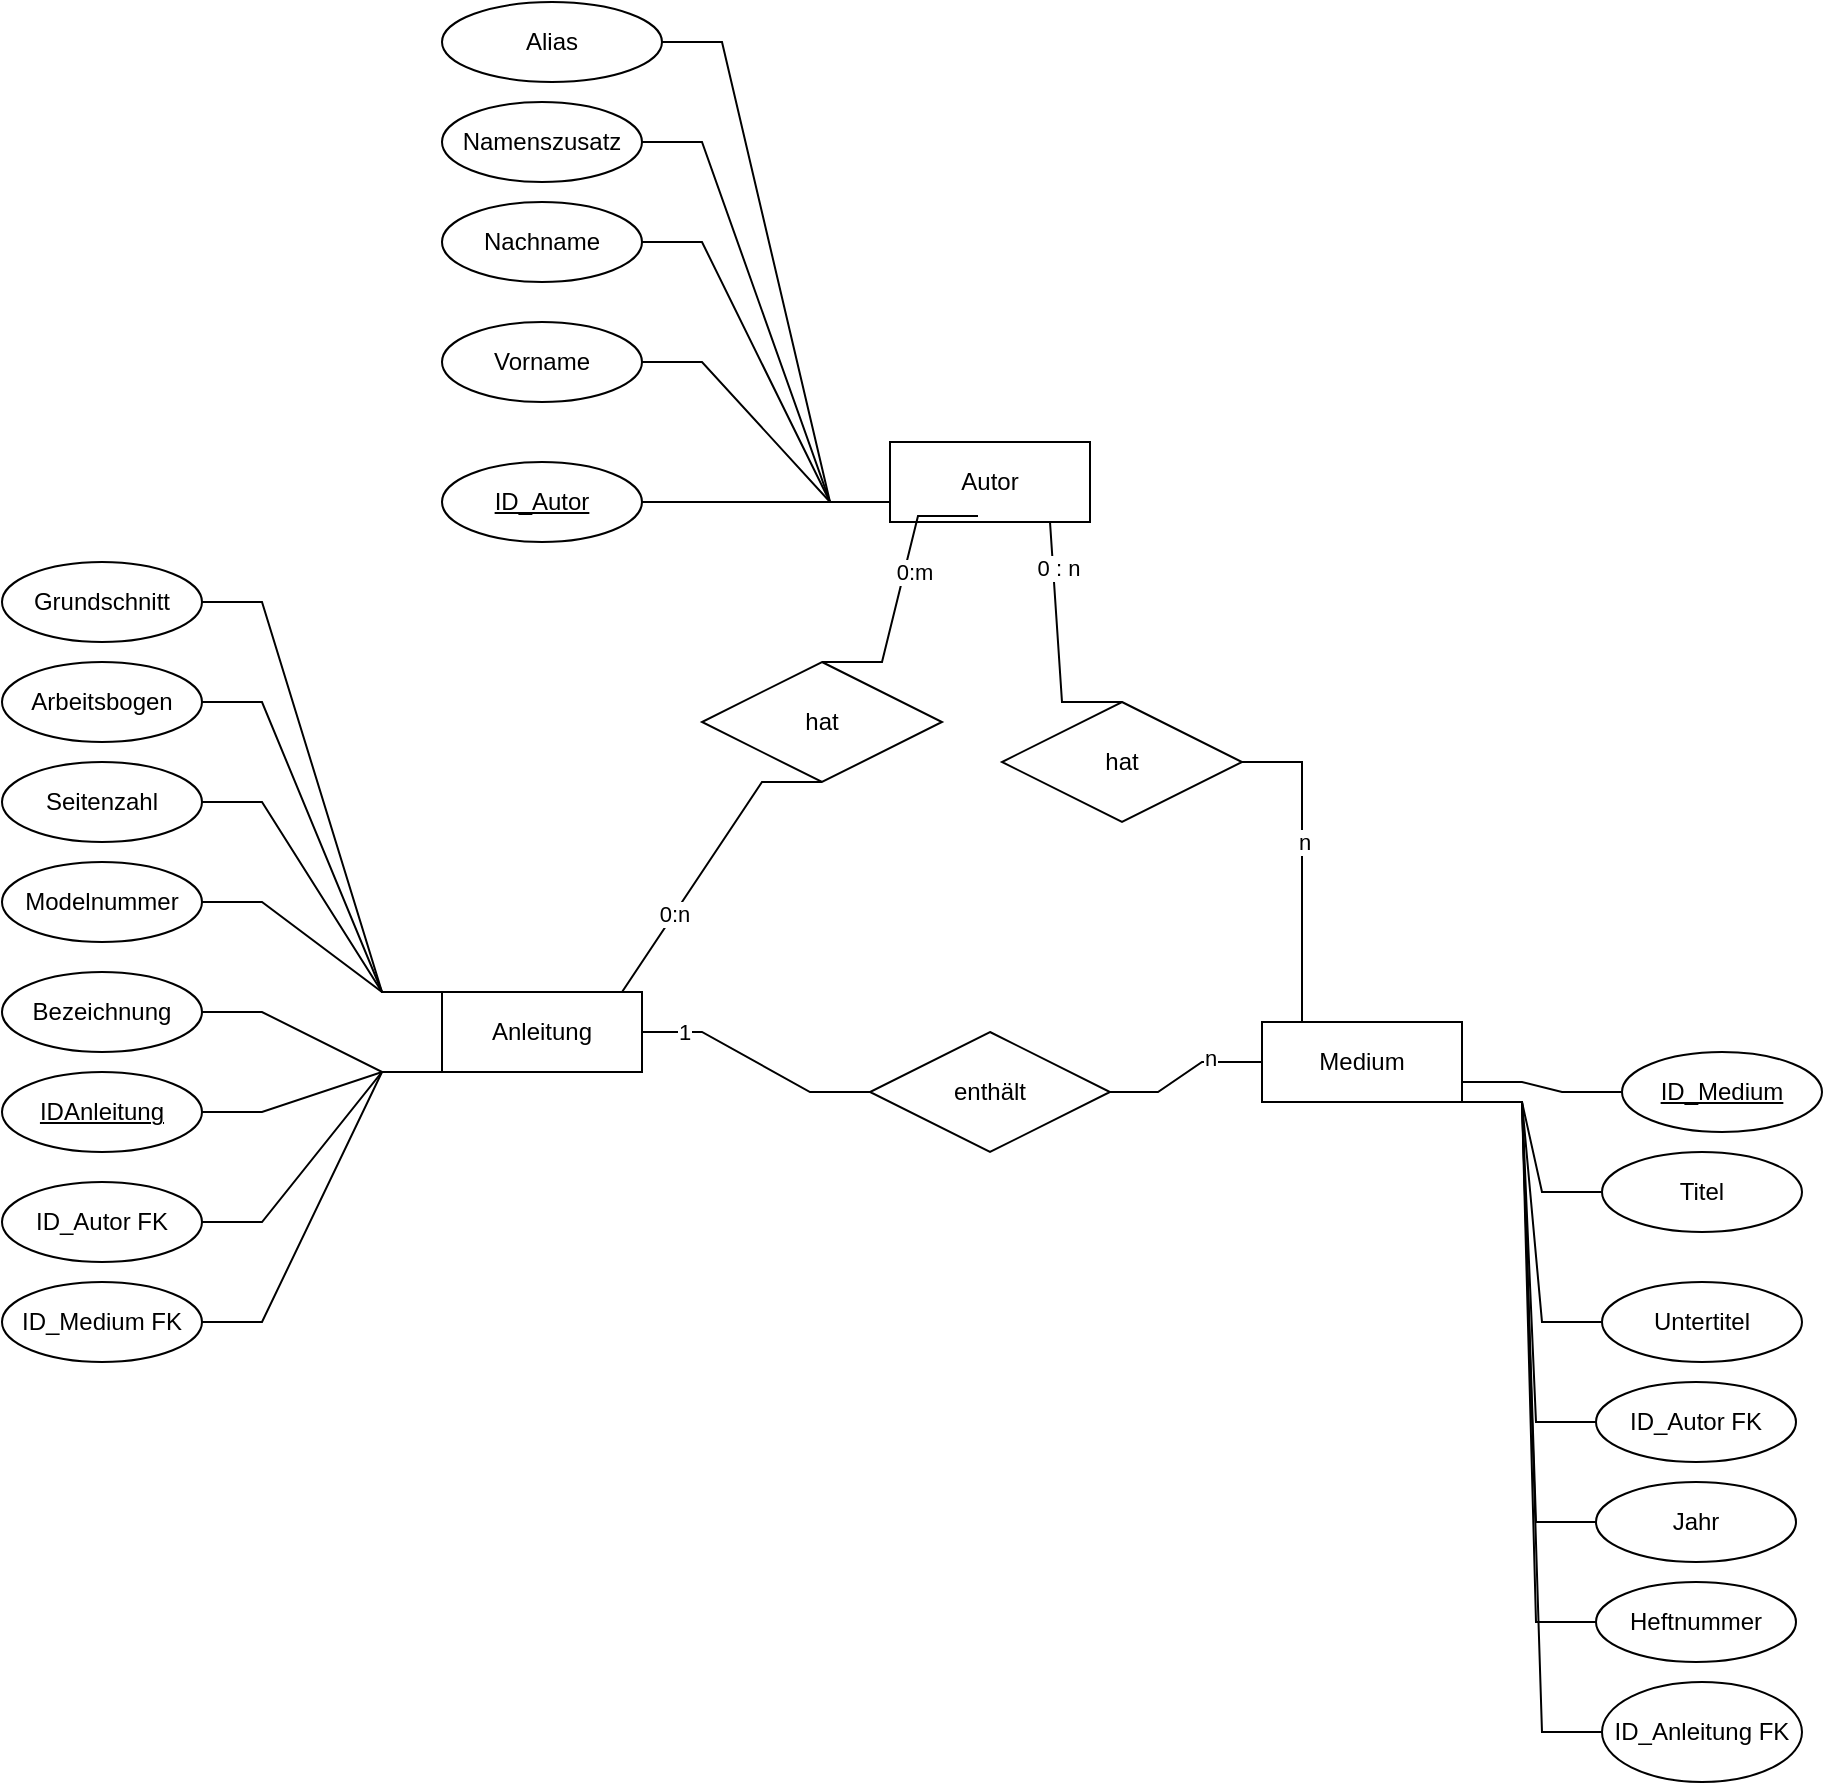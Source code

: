 <mxfile version="27.0.5">
  <diagram name="Seite-1" id="QuKO6z8UfDJ4cG1veXli">
    <mxGraphModel dx="2253" dy="849" grid="1" gridSize="10" guides="1" tooltips="1" connect="1" arrows="1" fold="1" page="1" pageScale="1" pageWidth="827" pageHeight="1169" math="0" shadow="0">
      <root>
        <mxCell id="0" />
        <mxCell id="1" parent="0" />
        <mxCell id="UWexH8uXZAa_LhM2rpvm-7" style="edgeStyle=entityRelationEdgeStyle;rounded=0;orthogonalLoop=1;jettySize=auto;html=1;exitX=1;exitY=0.5;exitDx=0;exitDy=0;entryX=0;entryY=0.5;entryDx=0;entryDy=0;endArrow=none;startFill=0;" parent="1" source="UWexH8uXZAa_LhM2rpvm-1" target="UWexH8uXZAa_LhM2rpvm-4" edge="1">
          <mxGeometry relative="1" as="geometry" />
        </mxCell>
        <mxCell id="UWexH8uXZAa_LhM2rpvm-13" value="1" style="edgeLabel;html=1;align=center;verticalAlign=middle;resizable=0;points=[];" parent="UWexH8uXZAa_LhM2rpvm-7" vertex="1" connectable="0">
          <mxGeometry x="-0.66" y="9" relative="1" as="geometry">
            <mxPoint y="9" as="offset" />
          </mxGeometry>
        </mxCell>
        <mxCell id="UWexH8uXZAa_LhM2rpvm-1" value="Anleitung" style="whiteSpace=wrap;html=1;align=center;" parent="1" vertex="1">
          <mxGeometry x="150" y="505" width="100" height="40" as="geometry" />
        </mxCell>
        <mxCell id="UWexH8uXZAa_LhM2rpvm-9" style="edgeStyle=entityRelationEdgeStyle;rounded=0;orthogonalLoop=1;jettySize=auto;html=1;exitX=0.5;exitY=0;exitDx=0;exitDy=0;startArrow=none;startFill=0;endArrow=none;" parent="1" source="UWexH8uXZAa_LhM2rpvm-2" target="UWexH8uXZAa_LhM2rpvm-6" edge="1">
          <mxGeometry relative="1" as="geometry" />
        </mxCell>
        <mxCell id="UWexH8uXZAa_LhM2rpvm-15" value="n" style="edgeLabel;html=1;align=center;verticalAlign=middle;resizable=0;points=[];" parent="UWexH8uXZAa_LhM2rpvm-9" vertex="1" connectable="0">
          <mxGeometry x="0.263" y="-1" relative="1" as="geometry">
            <mxPoint as="offset" />
          </mxGeometry>
        </mxCell>
        <mxCell id="UWexH8uXZAa_LhM2rpvm-2" value="Medium" style="whiteSpace=wrap;html=1;align=center;" parent="1" vertex="1">
          <mxGeometry x="560" y="520" width="100" height="40" as="geometry" />
        </mxCell>
        <mxCell id="ntOV-ds8P8LnqK3CQHrK-2" style="edgeStyle=entityRelationEdgeStyle;rounded=0;orthogonalLoop=1;jettySize=auto;html=1;exitX=0;exitY=0.75;exitDx=0;exitDy=0;entryX=1;entryY=0.5;entryDx=0;entryDy=0;endArrow=none;startFill=0;" edge="1" parent="1" source="UWexH8uXZAa_LhM2rpvm-3" target="ntOV-ds8P8LnqK3CQHrK-1">
          <mxGeometry relative="1" as="geometry" />
        </mxCell>
        <mxCell id="UWexH8uXZAa_LhM2rpvm-3" value="Autor" style="whiteSpace=wrap;html=1;align=center;" parent="1" vertex="1">
          <mxGeometry x="374" y="230" width="100" height="40" as="geometry" />
        </mxCell>
        <mxCell id="UWexH8uXZAa_LhM2rpvm-8" style="edgeStyle=entityRelationEdgeStyle;rounded=0;orthogonalLoop=1;jettySize=auto;html=1;entryX=0;entryY=0.5;entryDx=0;entryDy=0;endArrow=none;startFill=0;exitX=0.95;exitY=0.5;exitDx=0;exitDy=0;exitPerimeter=0;" parent="1" source="UWexH8uXZAa_LhM2rpvm-4" target="UWexH8uXZAa_LhM2rpvm-2" edge="1">
          <mxGeometry relative="1" as="geometry">
            <mxPoint x="480" y="550" as="sourcePoint" />
          </mxGeometry>
        </mxCell>
        <mxCell id="UWexH8uXZAa_LhM2rpvm-14" value="n" style="edgeLabel;html=1;align=center;verticalAlign=middle;resizable=0;points=[];" parent="UWexH8uXZAa_LhM2rpvm-8" vertex="1" connectable="0">
          <mxGeometry x="0.393" y="2" relative="1" as="geometry">
            <mxPoint as="offset" />
          </mxGeometry>
        </mxCell>
        <mxCell id="UWexH8uXZAa_LhM2rpvm-4" value="enthält" style="shape=rhombus;perimeter=rhombusPerimeter;whiteSpace=wrap;html=1;align=center;" parent="1" vertex="1">
          <mxGeometry x="364" y="525" width="120" height="60" as="geometry" />
        </mxCell>
        <mxCell id="UWexH8uXZAa_LhM2rpvm-11" style="edgeStyle=entityRelationEdgeStyle;rounded=0;orthogonalLoop=1;jettySize=auto;html=1;exitX=0.5;exitY=0;exitDx=0;exitDy=0;endArrow=none;startFill=0;entryX=0.44;entryY=0.925;entryDx=0;entryDy=0;entryPerimeter=0;" parent="1" source="UWexH8uXZAa_LhM2rpvm-5" target="UWexH8uXZAa_LhM2rpvm-3" edge="1">
          <mxGeometry relative="1" as="geometry">
            <mxPoint x="410" y="330" as="targetPoint" />
          </mxGeometry>
        </mxCell>
        <mxCell id="UWexH8uXZAa_LhM2rpvm-22" value="0:m" style="edgeLabel;html=1;align=center;verticalAlign=middle;resizable=0;points=[];" parent="UWexH8uXZAa_LhM2rpvm-11" vertex="1" connectable="0">
          <mxGeometry x="0.061" y="-4" relative="1" as="geometry">
            <mxPoint x="2" y="-6" as="offset" />
          </mxGeometry>
        </mxCell>
        <mxCell id="UWexH8uXZAa_LhM2rpvm-12" style="edgeStyle=entityRelationEdgeStyle;rounded=0;orthogonalLoop=1;jettySize=auto;html=1;exitX=0.5;exitY=1;exitDx=0;exitDy=0;endArrow=none;startFill=0;entryX=0.6;entryY=0;entryDx=0;entryDy=0;entryPerimeter=0;" parent="1" source="UWexH8uXZAa_LhM2rpvm-5" target="UWexH8uXZAa_LhM2rpvm-1" edge="1">
          <mxGeometry relative="1" as="geometry" />
        </mxCell>
        <mxCell id="UWexH8uXZAa_LhM2rpvm-20" value="0:n" style="edgeLabel;html=1;align=center;verticalAlign=middle;resizable=0;points=[];" parent="UWexH8uXZAa_LhM2rpvm-12" vertex="1" connectable="0">
          <mxGeometry x="0.169" relative="1" as="geometry">
            <mxPoint as="offset" />
          </mxGeometry>
        </mxCell>
        <mxCell id="UWexH8uXZAa_LhM2rpvm-5" value="hat" style="shape=rhombus;perimeter=rhombusPerimeter;whiteSpace=wrap;html=1;align=center;" parent="1" vertex="1">
          <mxGeometry x="280" y="340" width="120" height="60" as="geometry" />
        </mxCell>
        <mxCell id="UWexH8uXZAa_LhM2rpvm-6" value="hat" style="shape=rhombus;perimeter=rhombusPerimeter;whiteSpace=wrap;html=1;align=center;" parent="1" vertex="1">
          <mxGeometry x="430" y="360" width="120" height="60" as="geometry" />
        </mxCell>
        <mxCell id="UWexH8uXZAa_LhM2rpvm-10" style="edgeStyle=entityRelationEdgeStyle;rounded=0;orthogonalLoop=1;jettySize=auto;html=1;exitX=0.5;exitY=0;exitDx=0;exitDy=0;entryX=0.5;entryY=1;entryDx=0;entryDy=0;endArrow=none;startFill=0;" parent="1" source="UWexH8uXZAa_LhM2rpvm-6" target="UWexH8uXZAa_LhM2rpvm-3" edge="1">
          <mxGeometry relative="1" as="geometry" />
        </mxCell>
        <mxCell id="UWexH8uXZAa_LhM2rpvm-17" value="0 : n" style="edgeLabel;html=1;align=center;verticalAlign=middle;resizable=0;points=[];" parent="UWexH8uXZAa_LhM2rpvm-10" vertex="1" connectable="0">
          <mxGeometry x="0.293" y="-2" relative="1" as="geometry">
            <mxPoint as="offset" />
          </mxGeometry>
        </mxCell>
        <mxCell id="UWexH8uXZAa_LhM2rpvm-28" style="edgeStyle=entityRelationEdgeStyle;rounded=0;orthogonalLoop=1;jettySize=auto;html=1;exitX=1;exitY=0.5;exitDx=0;exitDy=0;entryX=0;entryY=1;entryDx=0;entryDy=0;endArrow=none;startFill=0;" parent="1" source="UWexH8uXZAa_LhM2rpvm-23" target="UWexH8uXZAa_LhM2rpvm-1" edge="1">
          <mxGeometry relative="1" as="geometry">
            <mxPoint x="170" y="560" as="targetPoint" />
          </mxGeometry>
        </mxCell>
        <mxCell id="UWexH8uXZAa_LhM2rpvm-23" value="IDAnleitung" style="ellipse;whiteSpace=wrap;html=1;align=center;fontStyle=4;" parent="1" vertex="1">
          <mxGeometry x="-70" y="545" width="100" height="40" as="geometry" />
        </mxCell>
        <mxCell id="UWexH8uXZAa_LhM2rpvm-27" style="edgeStyle=entityRelationEdgeStyle;rounded=0;orthogonalLoop=1;jettySize=auto;html=1;exitX=0;exitY=0.5;exitDx=0;exitDy=0;entryX=1;entryY=0.75;entryDx=0;entryDy=0;endArrow=none;startFill=0;" parent="1" source="UWexH8uXZAa_LhM2rpvm-24" target="UWexH8uXZAa_LhM2rpvm-2" edge="1">
          <mxGeometry relative="1" as="geometry" />
        </mxCell>
        <mxCell id="UWexH8uXZAa_LhM2rpvm-24" value="ID_Medium" style="ellipse;whiteSpace=wrap;html=1;align=center;fontStyle=4;" parent="1" vertex="1">
          <mxGeometry x="740" y="535" width="100" height="40" as="geometry" />
        </mxCell>
        <mxCell id="UWexH8uXZAa_LhM2rpvm-26" style="edgeStyle=entityRelationEdgeStyle;rounded=0;orthogonalLoop=1;jettySize=auto;html=1;exitX=1;exitY=0.5;exitDx=0;exitDy=0;entryX=0;entryY=0.75;entryDx=0;entryDy=0;endArrow=none;startFill=0;" parent="1" source="UWexH8uXZAa_LhM2rpvm-25" target="UWexH8uXZAa_LhM2rpvm-3" edge="1">
          <mxGeometry relative="1" as="geometry" />
        </mxCell>
        <mxCell id="UWexH8uXZAa_LhM2rpvm-25" value="ID_Autor" style="ellipse;whiteSpace=wrap;html=1;align=center;fontStyle=4;" parent="1" vertex="1">
          <mxGeometry x="150" y="240" width="100" height="40" as="geometry" />
        </mxCell>
        <mxCell id="UWexH8uXZAa_LhM2rpvm-38" style="edgeStyle=entityRelationEdgeStyle;rounded=0;orthogonalLoop=1;jettySize=auto;html=1;exitX=1;exitY=0.5;exitDx=0;exitDy=0;entryX=0;entryY=1;entryDx=0;entryDy=0;endArrow=none;startFill=0;" parent="1" source="UWexH8uXZAa_LhM2rpvm-30" target="UWexH8uXZAa_LhM2rpvm-1" edge="1">
          <mxGeometry relative="1" as="geometry" />
        </mxCell>
        <mxCell id="UWexH8uXZAa_LhM2rpvm-30" value="Bezeichnung" style="ellipse;whiteSpace=wrap;html=1;align=center;" parent="1" vertex="1">
          <mxGeometry x="-70" y="495" width="100" height="40" as="geometry" />
        </mxCell>
        <mxCell id="UWexH8uXZAa_LhM2rpvm-37" style="edgeStyle=entityRelationEdgeStyle;rounded=0;orthogonalLoop=1;jettySize=auto;html=1;exitX=1;exitY=0.5;exitDx=0;exitDy=0;endArrow=none;startFill=0;entryX=0;entryY=1;entryDx=0;entryDy=0;" parent="1" source="UWexH8uXZAa_LhM2rpvm-31" target="UWexH8uXZAa_LhM2rpvm-1" edge="1">
          <mxGeometry relative="1" as="geometry">
            <mxPoint x="200" y="560" as="targetPoint" />
          </mxGeometry>
        </mxCell>
        <mxCell id="UWexH8uXZAa_LhM2rpvm-31" value="ID_Autor FK" style="ellipse;whiteSpace=wrap;html=1;align=center;" parent="1" vertex="1">
          <mxGeometry x="-70" y="600" width="100" height="40" as="geometry" />
        </mxCell>
        <mxCell id="UWexH8uXZAa_LhM2rpvm-32" value="ID_Medium FK" style="ellipse;whiteSpace=wrap;html=1;align=center;" parent="1" vertex="1">
          <mxGeometry x="-70" y="650" width="100" height="40" as="geometry" />
        </mxCell>
        <mxCell id="UWexH8uXZAa_LhM2rpvm-39" style="edgeStyle=entityRelationEdgeStyle;rounded=0;orthogonalLoop=1;jettySize=auto;html=1;exitX=1;exitY=0.5;exitDx=0;exitDy=0;entryX=0;entryY=0;entryDx=0;entryDy=0;endArrow=none;startFill=0;" parent="1" source="UWexH8uXZAa_LhM2rpvm-33" target="UWexH8uXZAa_LhM2rpvm-1" edge="1">
          <mxGeometry relative="1" as="geometry" />
        </mxCell>
        <mxCell id="UWexH8uXZAa_LhM2rpvm-33" value="Modelnummer" style="ellipse;whiteSpace=wrap;html=1;align=center;" parent="1" vertex="1">
          <mxGeometry x="-70" y="440" width="100" height="40" as="geometry" />
        </mxCell>
        <mxCell id="UWexH8uXZAa_LhM2rpvm-40" style="edgeStyle=entityRelationEdgeStyle;rounded=0;orthogonalLoop=1;jettySize=auto;html=1;exitX=1;exitY=0.5;exitDx=0;exitDy=0;endArrow=none;startFill=0;entryX=0;entryY=0;entryDx=0;entryDy=0;" parent="1" source="UWexH8uXZAa_LhM2rpvm-34" target="UWexH8uXZAa_LhM2rpvm-1" edge="1">
          <mxGeometry relative="1" as="geometry">
            <mxPoint x="180" y="520" as="targetPoint" />
          </mxGeometry>
        </mxCell>
        <mxCell id="UWexH8uXZAa_LhM2rpvm-34" value="Seitenzahl" style="ellipse;whiteSpace=wrap;html=1;align=center;" parent="1" vertex="1">
          <mxGeometry x="-70" y="390" width="100" height="40" as="geometry" />
        </mxCell>
        <mxCell id="UWexH8uXZAa_LhM2rpvm-41" style="edgeStyle=entityRelationEdgeStyle;rounded=0;orthogonalLoop=1;jettySize=auto;html=1;exitX=1;exitY=0.5;exitDx=0;exitDy=0;entryX=0;entryY=0;entryDx=0;entryDy=0;endArrow=none;startFill=0;" parent="1" source="UWexH8uXZAa_LhM2rpvm-35" target="UWexH8uXZAa_LhM2rpvm-1" edge="1">
          <mxGeometry relative="1" as="geometry">
            <mxPoint x="180" y="550" as="targetPoint" />
          </mxGeometry>
        </mxCell>
        <mxCell id="UWexH8uXZAa_LhM2rpvm-35" value="Arbeitsbogen" style="ellipse;whiteSpace=wrap;html=1;align=center;" parent="1" vertex="1">
          <mxGeometry x="-70" y="340" width="100" height="40" as="geometry" />
        </mxCell>
        <mxCell id="UWexH8uXZAa_LhM2rpvm-36" style="edgeStyle=entityRelationEdgeStyle;rounded=0;orthogonalLoop=1;jettySize=auto;html=1;entryX=0;entryY=1;entryDx=0;entryDy=0;endArrow=none;startFill=0;" parent="1" source="UWexH8uXZAa_LhM2rpvm-32" target="UWexH8uXZAa_LhM2rpvm-1" edge="1">
          <mxGeometry relative="1" as="geometry" />
        </mxCell>
        <mxCell id="UWexH8uXZAa_LhM2rpvm-45" style="edgeStyle=entityRelationEdgeStyle;rounded=0;orthogonalLoop=1;jettySize=auto;html=1;exitX=1;exitY=0.5;exitDx=0;exitDy=0;entryX=0;entryY=0.75;entryDx=0;entryDy=0;endArrow=none;startFill=0;" parent="1" source="UWexH8uXZAa_LhM2rpvm-42" target="UWexH8uXZAa_LhM2rpvm-3" edge="1">
          <mxGeometry relative="1" as="geometry" />
        </mxCell>
        <mxCell id="UWexH8uXZAa_LhM2rpvm-42" value="Vorname" style="ellipse;whiteSpace=wrap;html=1;align=center;" parent="1" vertex="1">
          <mxGeometry x="150" y="170" width="100" height="40" as="geometry" />
        </mxCell>
        <mxCell id="UWexH8uXZAa_LhM2rpvm-46" style="edgeStyle=entityRelationEdgeStyle;rounded=0;orthogonalLoop=1;jettySize=auto;html=1;exitX=1;exitY=0.5;exitDx=0;exitDy=0;entryX=0;entryY=0.75;entryDx=0;entryDy=0;endArrow=none;startFill=0;" parent="1" source="UWexH8uXZAa_LhM2rpvm-43" target="UWexH8uXZAa_LhM2rpvm-3" edge="1">
          <mxGeometry relative="1" as="geometry" />
        </mxCell>
        <mxCell id="UWexH8uXZAa_LhM2rpvm-43" value="Nachname" style="ellipse;whiteSpace=wrap;html=1;align=center;" parent="1" vertex="1">
          <mxGeometry x="150" y="110" width="100" height="40" as="geometry" />
        </mxCell>
        <mxCell id="UWexH8uXZAa_LhM2rpvm-47" style="edgeStyle=entityRelationEdgeStyle;rounded=0;orthogonalLoop=1;jettySize=auto;html=1;exitX=1;exitY=0.5;exitDx=0;exitDy=0;entryX=0;entryY=0.75;entryDx=0;entryDy=0;endArrow=none;startFill=0;" parent="1" source="UWexH8uXZAa_LhM2rpvm-44" target="UWexH8uXZAa_LhM2rpvm-3" edge="1">
          <mxGeometry relative="1" as="geometry" />
        </mxCell>
        <mxCell id="UWexH8uXZAa_LhM2rpvm-44" value="Namenszusatz" style="ellipse;whiteSpace=wrap;html=1;align=center;" parent="1" vertex="1">
          <mxGeometry x="150" y="60" width="100" height="40" as="geometry" />
        </mxCell>
        <mxCell id="UWexH8uXZAa_LhM2rpvm-49" style="edgeStyle=entityRelationEdgeStyle;rounded=0;orthogonalLoop=1;jettySize=auto;html=1;exitX=1;exitY=0.5;exitDx=0;exitDy=0;entryX=0;entryY=0;entryDx=0;entryDy=0;endArrow=none;startFill=0;" parent="1" source="UWexH8uXZAa_LhM2rpvm-48" target="UWexH8uXZAa_LhM2rpvm-1" edge="1">
          <mxGeometry relative="1" as="geometry" />
        </mxCell>
        <mxCell id="UWexH8uXZAa_LhM2rpvm-48" value="Grundschnitt" style="ellipse;whiteSpace=wrap;html=1;align=center;" parent="1" vertex="1">
          <mxGeometry x="-70" y="290" width="100" height="40" as="geometry" />
        </mxCell>
        <mxCell id="UWexH8uXZAa_LhM2rpvm-53" style="edgeStyle=entityRelationEdgeStyle;rounded=0;orthogonalLoop=1;jettySize=auto;html=1;entryX=1;entryY=1;entryDx=0;entryDy=0;endArrow=none;startFill=0;" parent="1" source="UWexH8uXZAa_LhM2rpvm-50" target="UWexH8uXZAa_LhM2rpvm-2" edge="1">
          <mxGeometry relative="1" as="geometry" />
        </mxCell>
        <mxCell id="UWexH8uXZAa_LhM2rpvm-50" value="Titel" style="ellipse;whiteSpace=wrap;html=1;align=center;" parent="1" vertex="1">
          <mxGeometry x="730" y="585" width="100" height="40" as="geometry" />
        </mxCell>
        <mxCell id="UWexH8uXZAa_LhM2rpvm-56" style="edgeStyle=entityRelationEdgeStyle;rounded=0;orthogonalLoop=1;jettySize=auto;html=1;exitX=0;exitY=0.5;exitDx=0;exitDy=0;entryX=1;entryY=1;entryDx=0;entryDy=0;endArrow=none;startFill=0;" parent="1" source="UWexH8uXZAa_LhM2rpvm-51" target="UWexH8uXZAa_LhM2rpvm-2" edge="1">
          <mxGeometry relative="1" as="geometry" />
        </mxCell>
        <mxCell id="UWexH8uXZAa_LhM2rpvm-51" value="Untertitel" style="ellipse;whiteSpace=wrap;html=1;align=center;" parent="1" vertex="1">
          <mxGeometry x="730" y="650" width="100" height="40" as="geometry" />
        </mxCell>
        <mxCell id="UWexH8uXZAa_LhM2rpvm-57" style="edgeStyle=entityRelationEdgeStyle;rounded=0;orthogonalLoop=1;jettySize=auto;html=1;exitX=0;exitY=0.5;exitDx=0;exitDy=0;entryX=1;entryY=1;entryDx=0;entryDy=0;endArrow=none;startFill=0;" parent="1" source="UWexH8uXZAa_LhM2rpvm-52" target="UWexH8uXZAa_LhM2rpvm-2" edge="1">
          <mxGeometry relative="1" as="geometry" />
        </mxCell>
        <mxCell id="UWexH8uXZAa_LhM2rpvm-52" value="ID_Autor FK" style="ellipse;whiteSpace=wrap;html=1;align=center;" parent="1" vertex="1">
          <mxGeometry x="727" y="700" width="100" height="40" as="geometry" />
        </mxCell>
        <mxCell id="UWexH8uXZAa_LhM2rpvm-61" style="edgeStyle=entityRelationEdgeStyle;rounded=0;orthogonalLoop=1;jettySize=auto;html=1;exitX=0;exitY=0.5;exitDx=0;exitDy=0;entryX=1;entryY=1;entryDx=0;entryDy=0;endArrow=none;startFill=0;" parent="1" source="UWexH8uXZAa_LhM2rpvm-58" target="UWexH8uXZAa_LhM2rpvm-2" edge="1">
          <mxGeometry relative="1" as="geometry">
            <mxPoint x="620" y="600" as="targetPoint" />
          </mxGeometry>
        </mxCell>
        <mxCell id="UWexH8uXZAa_LhM2rpvm-58" value="Jahr" style="ellipse;whiteSpace=wrap;html=1;align=center;" parent="1" vertex="1">
          <mxGeometry x="727" y="750" width="100" height="40" as="geometry" />
        </mxCell>
        <mxCell id="UWexH8uXZAa_LhM2rpvm-60" style="edgeStyle=entityRelationEdgeStyle;rounded=0;orthogonalLoop=1;jettySize=auto;html=1;exitX=0;exitY=0.5;exitDx=0;exitDy=0;entryX=1;entryY=1;entryDx=0;entryDy=0;endArrow=none;startFill=0;" parent="1" source="UWexH8uXZAa_LhM2rpvm-59" target="UWexH8uXZAa_LhM2rpvm-2" edge="1">
          <mxGeometry relative="1" as="geometry" />
        </mxCell>
        <mxCell id="UWexH8uXZAa_LhM2rpvm-59" value="Heftnummer" style="ellipse;whiteSpace=wrap;html=1;align=center;" parent="1" vertex="1">
          <mxGeometry x="727" y="800" width="100" height="40" as="geometry" />
        </mxCell>
        <mxCell id="42Io4XdL1AjNWMM2r1s6-2" style="edgeStyle=entityRelationEdgeStyle;rounded=0;orthogonalLoop=1;jettySize=auto;html=1;entryX=1;entryY=1;entryDx=0;entryDy=0;endArrow=none;startFill=0;" parent="1" source="42Io4XdL1AjNWMM2r1s6-1" target="UWexH8uXZAa_LhM2rpvm-2" edge="1">
          <mxGeometry relative="1" as="geometry" />
        </mxCell>
        <mxCell id="42Io4XdL1AjNWMM2r1s6-1" value="ID_Anleitung FK" style="ellipse;whiteSpace=wrap;html=1;" parent="1" vertex="1">
          <mxGeometry x="730" y="850" width="100" height="50" as="geometry" />
        </mxCell>
        <mxCell id="ntOV-ds8P8LnqK3CQHrK-1" value="Alias" style="ellipse;whiteSpace=wrap;html=1;" vertex="1" parent="1">
          <mxGeometry x="150" y="10" width="110" height="40" as="geometry" />
        </mxCell>
      </root>
    </mxGraphModel>
  </diagram>
</mxfile>
